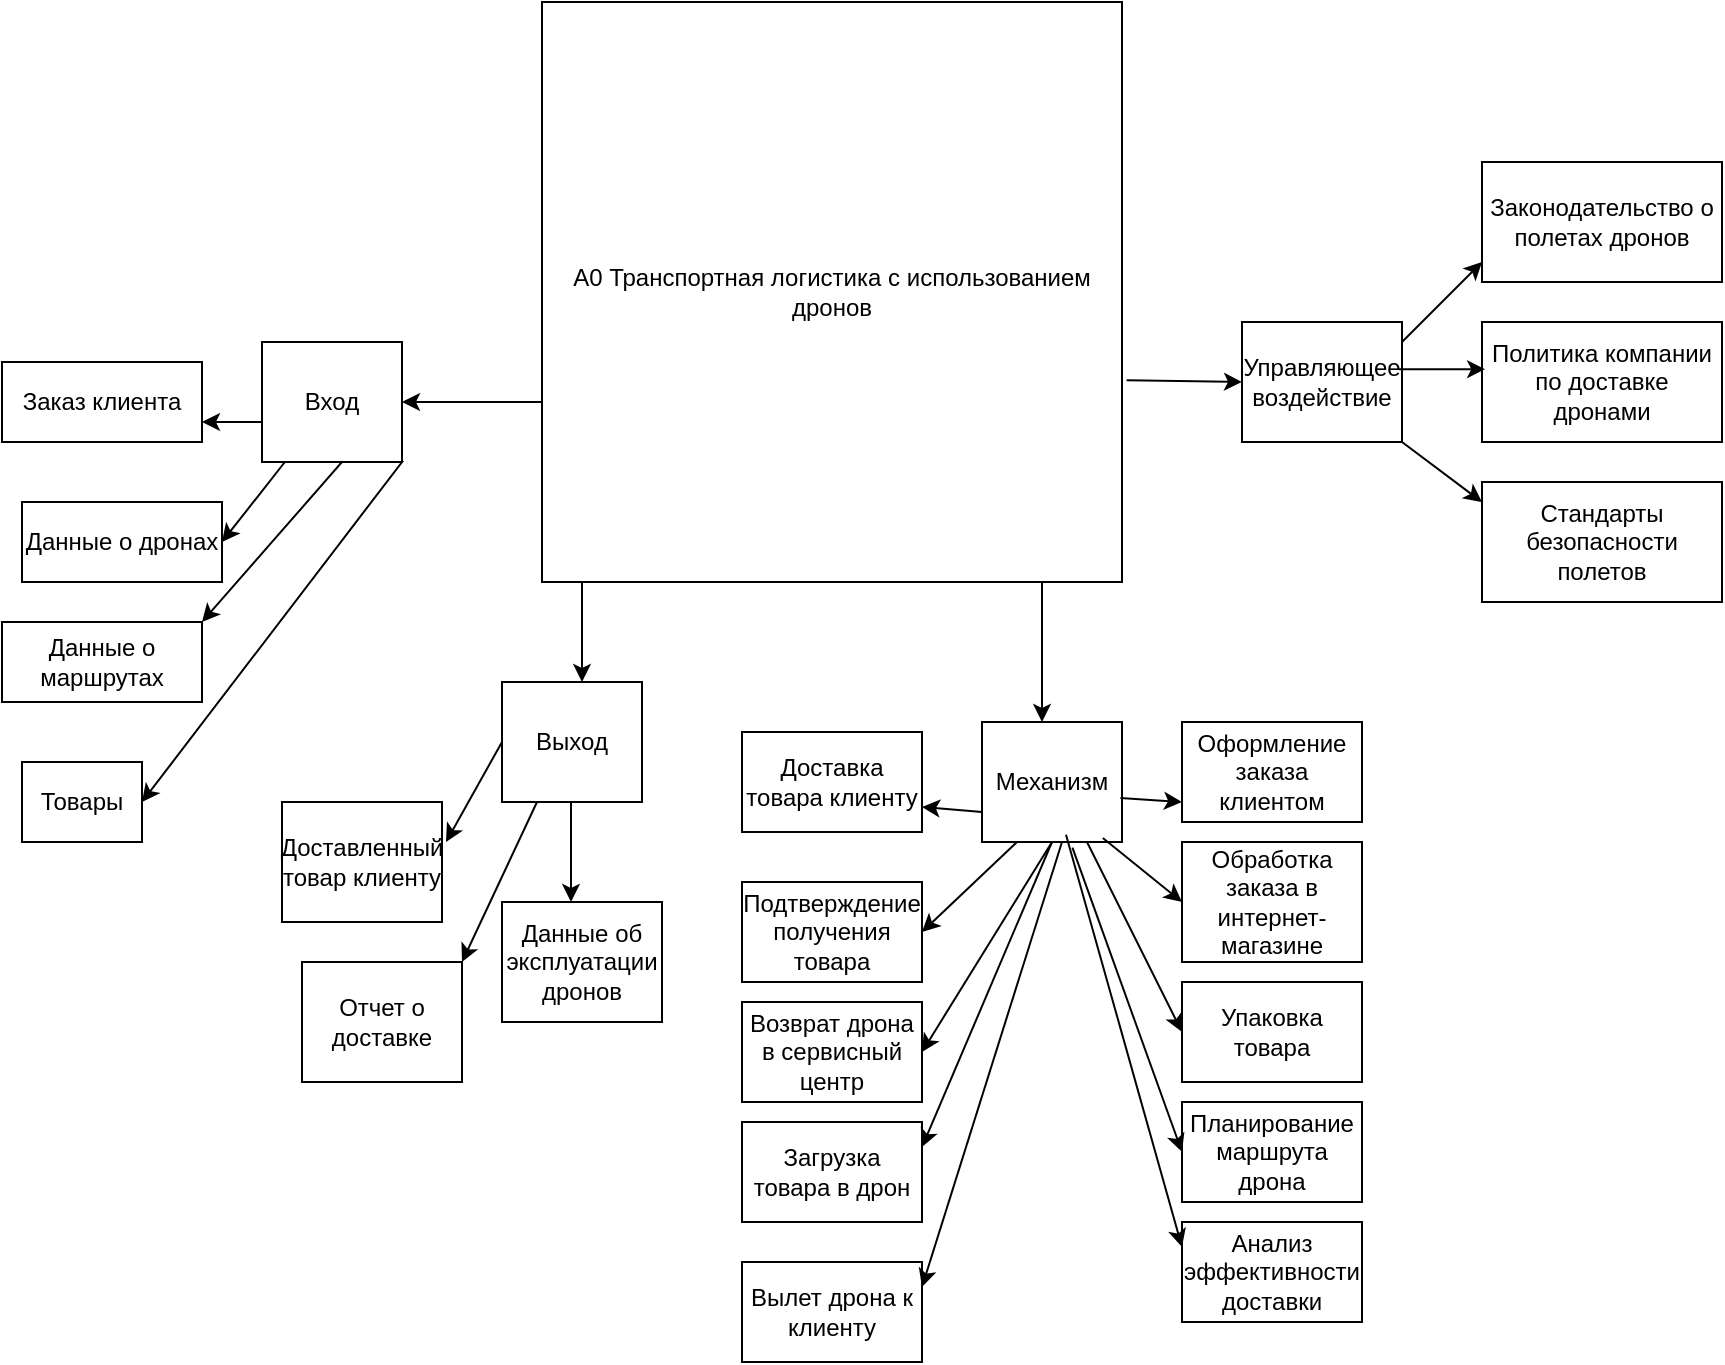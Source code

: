 <mxfile version="24.7.17">
  <diagram name="Страница — 1" id="XPmKMbHhRZ20SOaB4w1Q">
    <mxGraphModel dx="1050" dy="575" grid="1" gridSize="10" guides="1" tooltips="1" connect="1" arrows="1" fold="1" page="1" pageScale="1" pageWidth="827" pageHeight="1169" math="0" shadow="0">
      <root>
        <mxCell id="0" />
        <mxCell id="1" parent="0" />
        <mxCell id="bXsy7eyqczKHJBdmS70t-2" value="A0 Транспортная логистика с использованием дронов" style="whiteSpace=wrap;html=1;aspect=fixed;" vertex="1" parent="1">
          <mxGeometry x="280" y="20" width="290" height="290" as="geometry" />
        </mxCell>
        <mxCell id="bXsy7eyqczKHJBdmS70t-3" value="" style="endArrow=classic;html=1;rounded=0;entryX=0;entryY=0.5;entryDx=0;entryDy=0;exitX=1.008;exitY=0.652;exitDx=0;exitDy=0;exitPerimeter=0;" edge="1" parent="1" source="bXsy7eyqczKHJBdmS70t-2" target="bXsy7eyqczKHJBdmS70t-9">
          <mxGeometry width="50" height="50" relative="1" as="geometry">
            <mxPoint x="590" y="160" as="sourcePoint" />
            <mxPoint x="590" y="230" as="targetPoint" />
          </mxGeometry>
        </mxCell>
        <mxCell id="bXsy7eyqczKHJBdmS70t-4" value="" style="endArrow=classic;html=1;rounded=0;" edge="1" parent="1">
          <mxGeometry width="50" height="50" relative="1" as="geometry">
            <mxPoint x="530" y="310" as="sourcePoint" />
            <mxPoint x="530" y="380" as="targetPoint" />
          </mxGeometry>
        </mxCell>
        <mxCell id="bXsy7eyqczKHJBdmS70t-5" value="" style="endArrow=classic;html=1;rounded=0;" edge="1" parent="1">
          <mxGeometry width="50" height="50" relative="1" as="geometry">
            <mxPoint x="300" y="310" as="sourcePoint" />
            <mxPoint x="300" y="360" as="targetPoint" />
          </mxGeometry>
        </mxCell>
        <mxCell id="bXsy7eyqczKHJBdmS70t-6" value="" style="endArrow=classic;html=1;rounded=0;" edge="1" parent="1">
          <mxGeometry width="50" height="50" relative="1" as="geometry">
            <mxPoint x="280" y="220" as="sourcePoint" />
            <mxPoint x="210" y="220" as="targetPoint" />
          </mxGeometry>
        </mxCell>
        <mxCell id="bXsy7eyqczKHJBdmS70t-7" value="Вход" style="rounded=0;whiteSpace=wrap;html=1;" vertex="1" parent="1">
          <mxGeometry x="140" y="190" width="70" height="60" as="geometry" />
        </mxCell>
        <mxCell id="bXsy7eyqczKHJBdmS70t-8" value="Выход" style="rounded=0;whiteSpace=wrap;html=1;" vertex="1" parent="1">
          <mxGeometry x="260" y="360" width="70" height="60" as="geometry" />
        </mxCell>
        <mxCell id="bXsy7eyqczKHJBdmS70t-9" value="Управляющее воздействие" style="rounded=0;whiteSpace=wrap;html=1;" vertex="1" parent="1">
          <mxGeometry x="630" y="180" width="80" height="60" as="geometry" />
        </mxCell>
        <mxCell id="bXsy7eyqczKHJBdmS70t-10" value="Механизм" style="rounded=0;whiteSpace=wrap;html=1;" vertex="1" parent="1">
          <mxGeometry x="500" y="380" width="70" height="60" as="geometry" />
        </mxCell>
        <mxCell id="bXsy7eyqczKHJBdmS70t-16" value="Заказ клиента" style="rounded=0;whiteSpace=wrap;html=1;" vertex="1" parent="1">
          <mxGeometry x="10" y="200" width="100" height="40" as="geometry" />
        </mxCell>
        <mxCell id="bXsy7eyqczKHJBdmS70t-17" value="Товары" style="rounded=0;whiteSpace=wrap;html=1;" vertex="1" parent="1">
          <mxGeometry x="20" y="400" width="60" height="40" as="geometry" />
        </mxCell>
        <mxCell id="bXsy7eyqczKHJBdmS70t-18" value="Данные о маршрутах" style="rounded=0;whiteSpace=wrap;html=1;" vertex="1" parent="1">
          <mxGeometry x="10" y="330" width="100" height="40" as="geometry" />
        </mxCell>
        <mxCell id="bXsy7eyqczKHJBdmS70t-19" value="Данные о дронах" style="rounded=0;whiteSpace=wrap;html=1;" vertex="1" parent="1">
          <mxGeometry x="20" y="270" width="100" height="40" as="geometry" />
        </mxCell>
        <mxCell id="bXsy7eyqczKHJBdmS70t-21" value="" style="endArrow=classic;html=1;rounded=0;" edge="1" parent="1">
          <mxGeometry width="50" height="50" relative="1" as="geometry">
            <mxPoint x="140" y="230" as="sourcePoint" />
            <mxPoint x="110" y="230" as="targetPoint" />
            <Array as="points">
              <mxPoint x="120" y="230" />
            </Array>
          </mxGeometry>
        </mxCell>
        <mxCell id="bXsy7eyqczKHJBdmS70t-23" value="" style="endArrow=classic;html=1;rounded=0;entryX=1;entryY=0.5;entryDx=0;entryDy=0;" edge="1" parent="1" source="bXsy7eyqczKHJBdmS70t-7" target="bXsy7eyqczKHJBdmS70t-19">
          <mxGeometry width="50" height="50" relative="1" as="geometry">
            <mxPoint x="150" y="320" as="sourcePoint" />
            <mxPoint x="200" y="270" as="targetPoint" />
          </mxGeometry>
        </mxCell>
        <mxCell id="bXsy7eyqczKHJBdmS70t-24" value="" style="endArrow=classic;html=1;rounded=0;entryX=1;entryY=0;entryDx=0;entryDy=0;exitX=0.5;exitY=1;exitDx=0;exitDy=0;" edge="1" parent="1" source="bXsy7eyqczKHJBdmS70t-7" target="bXsy7eyqczKHJBdmS70t-18">
          <mxGeometry width="50" height="50" relative="1" as="geometry">
            <mxPoint x="161" y="260" as="sourcePoint" />
            <mxPoint x="130" y="300" as="targetPoint" />
            <Array as="points">
              <mxPoint x="180" y="250" />
            </Array>
          </mxGeometry>
        </mxCell>
        <mxCell id="bXsy7eyqczKHJBdmS70t-25" value="" style="endArrow=classic;html=1;rounded=0;entryX=1;entryY=0.5;entryDx=0;entryDy=0;exitX=0.5;exitY=1;exitDx=0;exitDy=0;" edge="1" parent="1" target="bXsy7eyqczKHJBdmS70t-17">
          <mxGeometry width="50" height="50" relative="1" as="geometry">
            <mxPoint x="205" y="250" as="sourcePoint" />
            <mxPoint x="150" y="340" as="targetPoint" />
            <Array as="points">
              <mxPoint x="210" y="250" />
            </Array>
          </mxGeometry>
        </mxCell>
        <mxCell id="bXsy7eyqczKHJBdmS70t-26" value="" style="endArrow=classic;html=1;rounded=0;exitX=0.25;exitY=1;exitDx=0;exitDy=0;" edge="1" parent="1" source="bXsy7eyqczKHJBdmS70t-8">
          <mxGeometry width="50" height="50" relative="1" as="geometry">
            <mxPoint x="230" y="480" as="sourcePoint" />
            <mxPoint x="240" y="500" as="targetPoint" />
          </mxGeometry>
        </mxCell>
        <mxCell id="bXsy7eyqczKHJBdmS70t-27" value="" style="endArrow=classic;html=1;rounded=0;exitX=0.25;exitY=1;exitDx=0;exitDy=0;" edge="1" parent="1">
          <mxGeometry width="50" height="50" relative="1" as="geometry">
            <mxPoint x="260" y="390" as="sourcePoint" />
            <mxPoint x="232" y="440" as="targetPoint" />
          </mxGeometry>
        </mxCell>
        <mxCell id="bXsy7eyqczKHJBdmS70t-28" value="" style="endArrow=classic;html=1;rounded=0;exitX=0.25;exitY=1;exitDx=0;exitDy=0;" edge="1" parent="1">
          <mxGeometry width="50" height="50" relative="1" as="geometry">
            <mxPoint x="294.5" y="420" as="sourcePoint" />
            <mxPoint x="294.5" y="470" as="targetPoint" />
          </mxGeometry>
        </mxCell>
        <mxCell id="bXsy7eyqczKHJBdmS70t-29" value="Доставленный товар клиенту" style="rounded=0;whiteSpace=wrap;html=1;" vertex="1" parent="1">
          <mxGeometry x="150" y="420" width="80" height="60" as="geometry" />
        </mxCell>
        <mxCell id="bXsy7eyqczKHJBdmS70t-31" value="Отчет о доставке" style="rounded=0;whiteSpace=wrap;html=1;" vertex="1" parent="1">
          <mxGeometry x="160" y="500" width="80" height="60" as="geometry" />
        </mxCell>
        <mxCell id="bXsy7eyqczKHJBdmS70t-32" value="Данные об эксплуатации дронов" style="rounded=0;whiteSpace=wrap;html=1;" vertex="1" parent="1">
          <mxGeometry x="260" y="470" width="80" height="60" as="geometry" />
        </mxCell>
        <mxCell id="bXsy7eyqczKHJBdmS70t-33" value="Законодательство о полетах дронов" style="rounded=0;whiteSpace=wrap;html=1;" vertex="1" parent="1">
          <mxGeometry x="750" y="100" width="120" height="60" as="geometry" />
        </mxCell>
        <mxCell id="bXsy7eyqczKHJBdmS70t-34" value="Политика компании по доставке дронами" style="rounded=0;whiteSpace=wrap;html=1;" vertex="1" parent="1">
          <mxGeometry x="750" y="180" width="120" height="60" as="geometry" />
        </mxCell>
        <mxCell id="bXsy7eyqczKHJBdmS70t-35" value="Стандарты безопасности полетов" style="rounded=0;whiteSpace=wrap;html=1;" vertex="1" parent="1">
          <mxGeometry x="750" y="260" width="120" height="60" as="geometry" />
        </mxCell>
        <mxCell id="bXsy7eyqczKHJBdmS70t-36" value="" style="endArrow=classic;html=1;rounded=0;exitX=0.98;exitY=0.393;exitDx=0;exitDy=0;exitPerimeter=0;entryX=0.013;entryY=0.393;entryDx=0;entryDy=0;entryPerimeter=0;" edge="1" parent="1" source="bXsy7eyqczKHJBdmS70t-9" target="bXsy7eyqczKHJBdmS70t-34">
          <mxGeometry width="50" height="50" relative="1" as="geometry">
            <mxPoint x="720" y="200" as="sourcePoint" />
            <mxPoint x="750" y="200" as="targetPoint" />
          </mxGeometry>
        </mxCell>
        <mxCell id="bXsy7eyqczKHJBdmS70t-37" value="" style="endArrow=classic;html=1;rounded=0;" edge="1" parent="1">
          <mxGeometry width="50" height="50" relative="1" as="geometry">
            <mxPoint x="710" y="190" as="sourcePoint" />
            <mxPoint x="750" y="150" as="targetPoint" />
          </mxGeometry>
        </mxCell>
        <mxCell id="bXsy7eyqczKHJBdmS70t-38" value="" style="endArrow=classic;html=1;rounded=0;exitX=1;exitY=1;exitDx=0;exitDy=0;" edge="1" parent="1" source="bXsy7eyqczKHJBdmS70t-9">
          <mxGeometry width="50" height="50" relative="1" as="geometry">
            <mxPoint x="700" y="320" as="sourcePoint" />
            <mxPoint x="750" y="270" as="targetPoint" />
          </mxGeometry>
        </mxCell>
        <mxCell id="bXsy7eyqczKHJBdmS70t-39" value="Оформление заказа клиентом" style="rounded=0;whiteSpace=wrap;html=1;" vertex="1" parent="1">
          <mxGeometry x="600" y="380" width="90" height="50" as="geometry" />
        </mxCell>
        <mxCell id="bXsy7eyqczKHJBdmS70t-40" value="Обработка заказа в интернет-магазине" style="rounded=0;whiteSpace=wrap;html=1;" vertex="1" parent="1">
          <mxGeometry x="600" y="440" width="90" height="60" as="geometry" />
        </mxCell>
        <mxCell id="bXsy7eyqczKHJBdmS70t-41" value="Упаковка товара" style="rounded=0;whiteSpace=wrap;html=1;" vertex="1" parent="1">
          <mxGeometry x="600" y="510" width="90" height="50" as="geometry" />
        </mxCell>
        <mxCell id="bXsy7eyqczKHJBdmS70t-42" value="Планирование маршрута дрона" style="rounded=0;whiteSpace=wrap;html=1;" vertex="1" parent="1">
          <mxGeometry x="600" y="570" width="90" height="50" as="geometry" />
        </mxCell>
        <mxCell id="bXsy7eyqczKHJBdmS70t-43" value="Загрузка товара в дрон" style="rounded=0;whiteSpace=wrap;html=1;" vertex="1" parent="1">
          <mxGeometry x="380" y="580" width="90" height="50" as="geometry" />
        </mxCell>
        <mxCell id="bXsy7eyqczKHJBdmS70t-44" value="Вылет дрона к клиенту" style="rounded=0;whiteSpace=wrap;html=1;" vertex="1" parent="1">
          <mxGeometry x="380" y="650" width="90" height="50" as="geometry" />
        </mxCell>
        <mxCell id="bXsy7eyqczKHJBdmS70t-45" value="Доставка товара клиенту" style="rounded=0;whiteSpace=wrap;html=1;" vertex="1" parent="1">
          <mxGeometry x="380" y="385" width="90" height="50" as="geometry" />
        </mxCell>
        <mxCell id="bXsy7eyqczKHJBdmS70t-46" value="Подтверждение получения товара" style="rounded=0;whiteSpace=wrap;html=1;" vertex="1" parent="1">
          <mxGeometry x="380" y="460" width="90" height="50" as="geometry" />
        </mxCell>
        <mxCell id="bXsy7eyqczKHJBdmS70t-47" value="Возврат дрона в сервисный центр" style="rounded=0;whiteSpace=wrap;html=1;" vertex="1" parent="1">
          <mxGeometry x="380" y="520" width="90" height="50" as="geometry" />
        </mxCell>
        <mxCell id="bXsy7eyqczKHJBdmS70t-48" value="Анализ эффективности доставки" style="rounded=0;whiteSpace=wrap;html=1;" vertex="1" parent="1">
          <mxGeometry x="600" y="630" width="90" height="50" as="geometry" />
        </mxCell>
        <mxCell id="bXsy7eyqczKHJBdmS70t-49" value="" style="endArrow=classic;html=1;rounded=0;exitX=0.989;exitY=0.633;exitDx=0;exitDy=0;exitPerimeter=0;" edge="1" parent="1" source="bXsy7eyqczKHJBdmS70t-10">
          <mxGeometry width="50" height="50" relative="1" as="geometry">
            <mxPoint x="550" y="470" as="sourcePoint" />
            <mxPoint x="600" y="420" as="targetPoint" />
          </mxGeometry>
        </mxCell>
        <mxCell id="bXsy7eyqczKHJBdmS70t-51" value="" style="endArrow=classic;html=1;rounded=0;entryX=0;entryY=0.5;entryDx=0;entryDy=0;exitX=0.863;exitY=0.967;exitDx=0;exitDy=0;exitPerimeter=0;" edge="1" parent="1" source="bXsy7eyqczKHJBdmS70t-10" target="bXsy7eyqczKHJBdmS70t-40">
          <mxGeometry width="50" height="50" relative="1" as="geometry">
            <mxPoint x="440" y="570" as="sourcePoint" />
            <mxPoint x="490" y="520" as="targetPoint" />
          </mxGeometry>
        </mxCell>
        <mxCell id="bXsy7eyqczKHJBdmS70t-52" value="" style="endArrow=classic;html=1;rounded=0;entryX=0;entryY=0.5;entryDx=0;entryDy=0;exitX=0.75;exitY=1;exitDx=0;exitDy=0;" edge="1" parent="1" source="bXsy7eyqczKHJBdmS70t-10" target="bXsy7eyqczKHJBdmS70t-41">
          <mxGeometry width="50" height="50" relative="1" as="geometry">
            <mxPoint x="440" y="570" as="sourcePoint" />
            <mxPoint x="490" y="520" as="targetPoint" />
          </mxGeometry>
        </mxCell>
        <mxCell id="bXsy7eyqczKHJBdmS70t-53" value="" style="endArrow=classic;html=1;rounded=0;entryX=0;entryY=0.5;entryDx=0;entryDy=0;exitX=0.646;exitY=1.047;exitDx=0;exitDy=0;exitPerimeter=0;" edge="1" parent="1" source="bXsy7eyqczKHJBdmS70t-10" target="bXsy7eyqczKHJBdmS70t-42">
          <mxGeometry width="50" height="50" relative="1" as="geometry">
            <mxPoint x="440" y="570" as="sourcePoint" />
            <mxPoint x="490" y="520" as="targetPoint" />
          </mxGeometry>
        </mxCell>
        <mxCell id="bXsy7eyqczKHJBdmS70t-54" value="" style="endArrow=classic;html=1;rounded=0;entryX=0;entryY=0.25;entryDx=0;entryDy=0;exitX=0.6;exitY=0.94;exitDx=0;exitDy=0;exitPerimeter=0;" edge="1" parent="1" source="bXsy7eyqczKHJBdmS70t-10" target="bXsy7eyqczKHJBdmS70t-48">
          <mxGeometry width="50" height="50" relative="1" as="geometry">
            <mxPoint x="440" y="570" as="sourcePoint" />
            <mxPoint x="490" y="520" as="targetPoint" />
          </mxGeometry>
        </mxCell>
        <mxCell id="bXsy7eyqczKHJBdmS70t-55" value="" style="endArrow=classic;html=1;rounded=0;exitX=0;exitY=0.75;exitDx=0;exitDy=0;entryX=1;entryY=0.75;entryDx=0;entryDy=0;" edge="1" parent="1" source="bXsy7eyqczKHJBdmS70t-10" target="bXsy7eyqczKHJBdmS70t-45">
          <mxGeometry width="50" height="50" relative="1" as="geometry">
            <mxPoint x="440" y="570" as="sourcePoint" />
            <mxPoint x="490" y="520" as="targetPoint" />
          </mxGeometry>
        </mxCell>
        <mxCell id="bXsy7eyqczKHJBdmS70t-56" value="" style="endArrow=classic;html=1;rounded=0;exitX=0.25;exitY=1;exitDx=0;exitDy=0;entryX=1;entryY=0.5;entryDx=0;entryDy=0;" edge="1" parent="1" source="bXsy7eyqczKHJBdmS70t-10" target="bXsy7eyqczKHJBdmS70t-46">
          <mxGeometry width="50" height="50" relative="1" as="geometry">
            <mxPoint x="440" y="570" as="sourcePoint" />
            <mxPoint x="490" y="520" as="targetPoint" />
          </mxGeometry>
        </mxCell>
        <mxCell id="bXsy7eyqczKHJBdmS70t-57" value="" style="endArrow=classic;html=1;rounded=0;exitX=0.5;exitY=1;exitDx=0;exitDy=0;entryX=1;entryY=0.5;entryDx=0;entryDy=0;" edge="1" parent="1" source="bXsy7eyqczKHJBdmS70t-10" target="bXsy7eyqczKHJBdmS70t-47">
          <mxGeometry width="50" height="50" relative="1" as="geometry">
            <mxPoint x="440" y="570" as="sourcePoint" />
            <mxPoint x="490" y="520" as="targetPoint" />
          </mxGeometry>
        </mxCell>
        <mxCell id="bXsy7eyqczKHJBdmS70t-58" value="" style="endArrow=classic;html=1;rounded=0;exitX=0.5;exitY=1;exitDx=0;exitDy=0;entryX=1;entryY=0.25;entryDx=0;entryDy=0;" edge="1" parent="1" source="bXsy7eyqczKHJBdmS70t-10" target="bXsy7eyqczKHJBdmS70t-43">
          <mxGeometry width="50" height="50" relative="1" as="geometry">
            <mxPoint x="440" y="570" as="sourcePoint" />
            <mxPoint x="490" y="520" as="targetPoint" />
          </mxGeometry>
        </mxCell>
        <mxCell id="bXsy7eyqczKHJBdmS70t-59" value="" style="endArrow=classic;html=1;rounded=0;entryX=1;entryY=0.25;entryDx=0;entryDy=0;" edge="1" parent="1" target="bXsy7eyqczKHJBdmS70t-44">
          <mxGeometry width="50" height="50" relative="1" as="geometry">
            <mxPoint x="540" y="440" as="sourcePoint" />
            <mxPoint x="490" y="520" as="targetPoint" />
          </mxGeometry>
        </mxCell>
      </root>
    </mxGraphModel>
  </diagram>
</mxfile>
